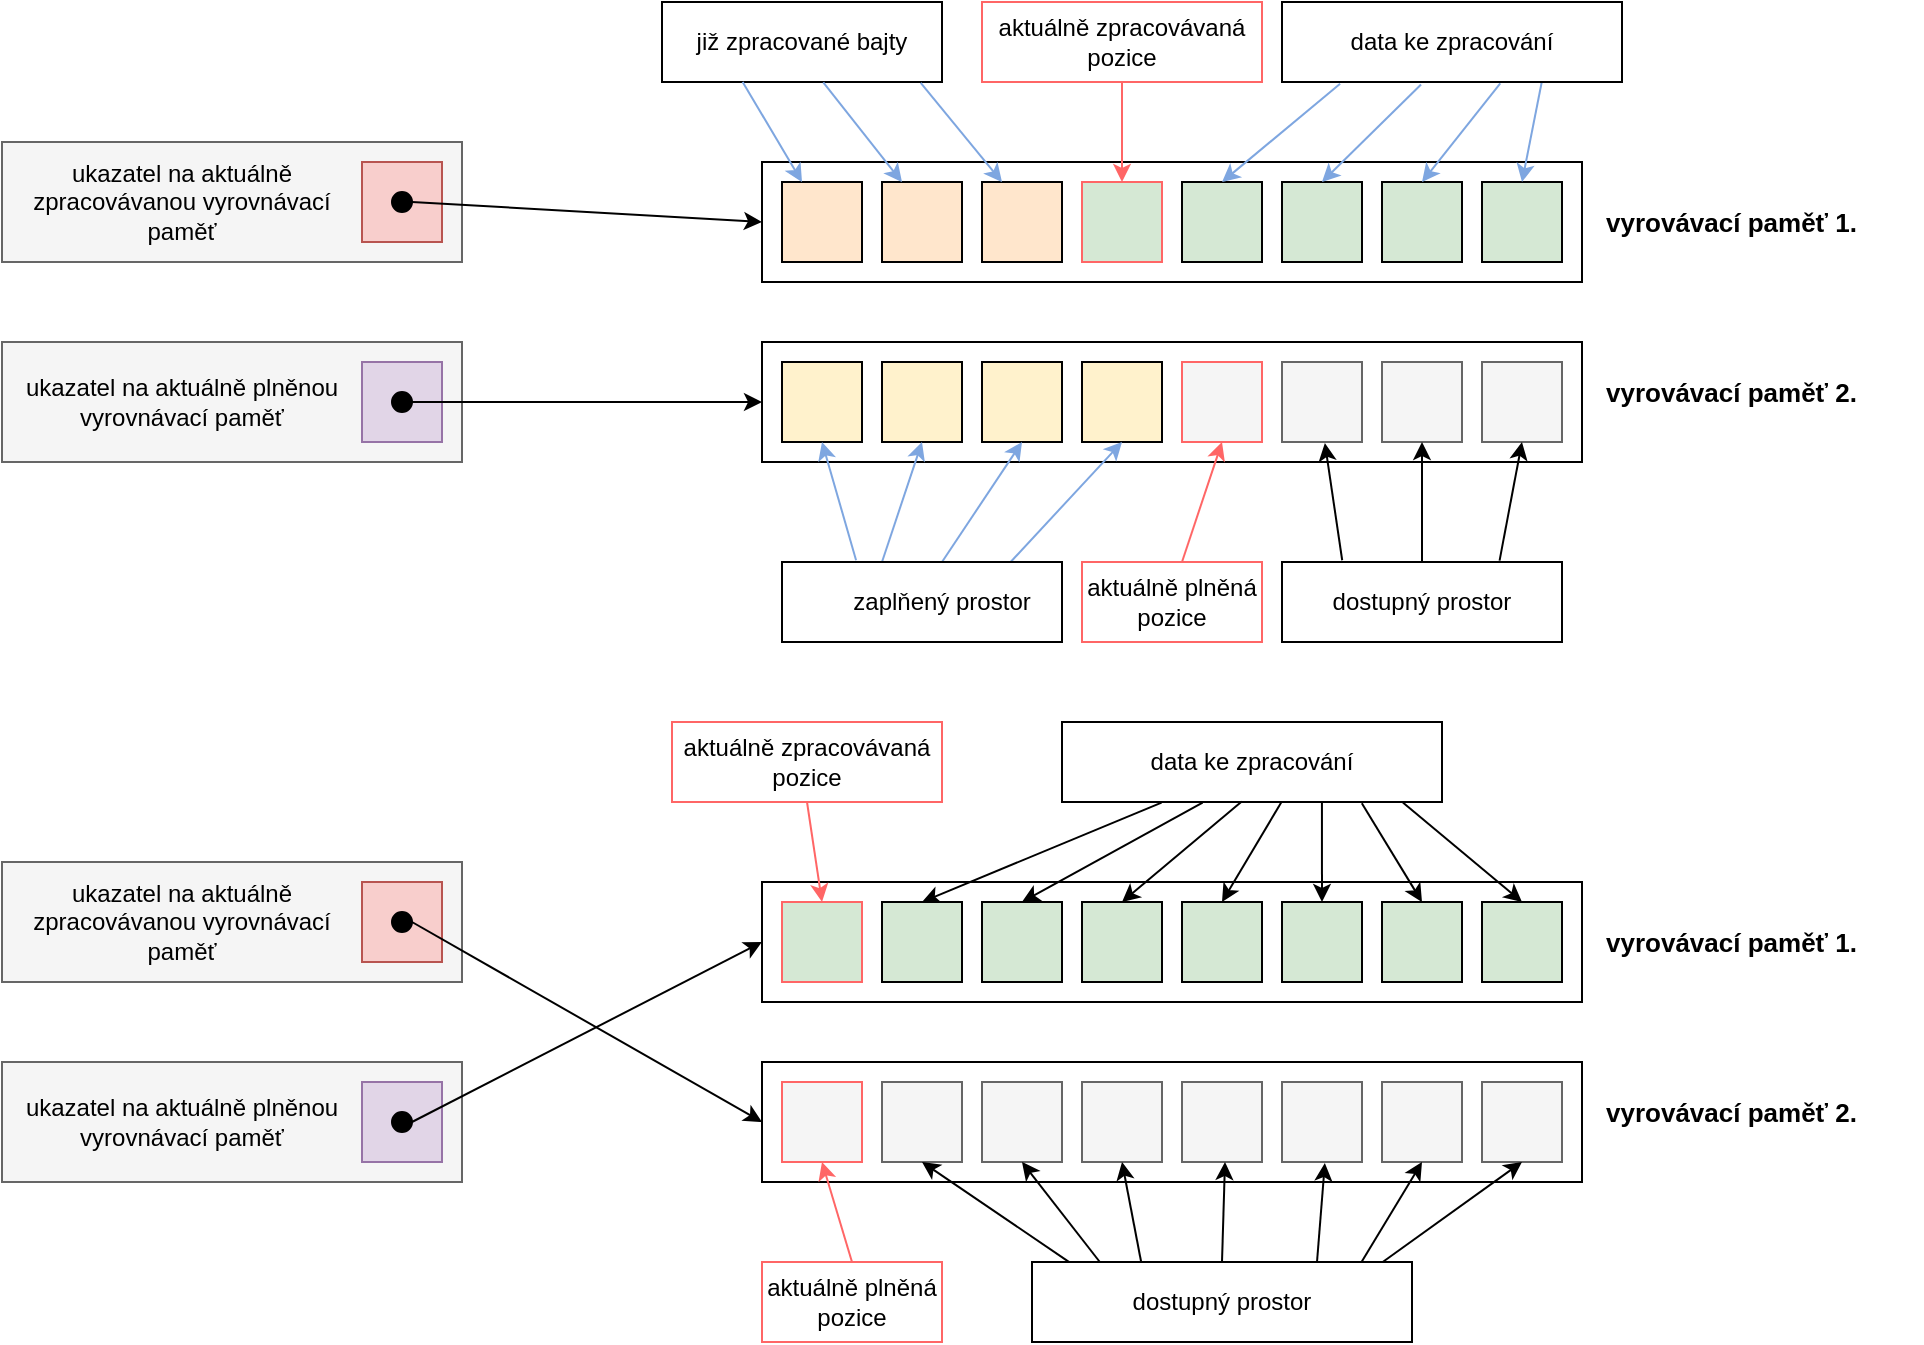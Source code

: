<mxfile version="26.0.9">
  <diagram name="Page-1" id="GUuWuFQuGnMehdOBSOGq">
    <mxGraphModel dx="1526" dy="1011" grid="1" gridSize="10" guides="1" tooltips="1" connect="1" arrows="1" fold="1" page="1" pageScale="1" pageWidth="1169" pageHeight="827" math="0" shadow="0">
      <root>
        <mxCell id="0" />
        <mxCell id="1" parent="0" />
        <mxCell id="bvdnGXiHSrHb0jFeeu1T-123" value="" style="rounded=0;whiteSpace=wrap;html=1;" vertex="1" parent="1">
          <mxGeometry x="370" y="160" width="140" height="40" as="geometry" />
        </mxCell>
        <mxCell id="bvdnGXiHSrHb0jFeeu1T-1" value="" style="rounded=0;whiteSpace=wrap;html=1;" vertex="1" parent="1">
          <mxGeometry x="420" y="330" width="410" height="60" as="geometry" />
        </mxCell>
        <mxCell id="bvdnGXiHSrHb0jFeeu1T-2" value="" style="rounded=0;whiteSpace=wrap;html=1;fillColor=#fff2cc;strokeColor=#000000;" vertex="1" parent="1">
          <mxGeometry x="430" y="340" width="40" height="40" as="geometry" />
        </mxCell>
        <mxCell id="bvdnGXiHSrHb0jFeeu1T-3" value="" style="rounded=0;whiteSpace=wrap;html=1;fillColor=#fff2cc;strokeColor=#000000;" vertex="1" parent="1">
          <mxGeometry x="480" y="340" width="40" height="40" as="geometry" />
        </mxCell>
        <mxCell id="bvdnGXiHSrHb0jFeeu1T-4" value="" style="rounded=0;whiteSpace=wrap;html=1;fillColor=#fff2cc;strokeColor=#000000;" vertex="1" parent="1">
          <mxGeometry x="530" y="340" width="40" height="40" as="geometry" />
        </mxCell>
        <mxCell id="bvdnGXiHSrHb0jFeeu1T-5" value="" style="rounded=0;whiteSpace=wrap;html=1;fillColor=#fff2cc;strokeColor=#000000;" vertex="1" parent="1">
          <mxGeometry x="580" y="340" width="40" height="40" as="geometry" />
        </mxCell>
        <mxCell id="bvdnGXiHSrHb0jFeeu1T-6" value="" style="rounded=0;whiteSpace=wrap;html=1;fillColor=#f5f5f5;strokeColor=#FF6666;fontColor=#333333;" vertex="1" parent="1">
          <mxGeometry x="630" y="340" width="40" height="40" as="geometry" />
        </mxCell>
        <mxCell id="bvdnGXiHSrHb0jFeeu1T-7" value="" style="rounded=0;whiteSpace=wrap;html=1;" vertex="1" parent="1">
          <mxGeometry x="420" y="240" width="410" height="60" as="geometry" />
        </mxCell>
        <mxCell id="bvdnGXiHSrHb0jFeeu1T-8" value="" style="rounded=0;whiteSpace=wrap;html=1;fillColor=#d5e8d4;strokeColor=#000000;" vertex="1" parent="1">
          <mxGeometry x="780" y="250" width="40" height="40" as="geometry" />
        </mxCell>
        <mxCell id="bvdnGXiHSrHb0jFeeu1T-13" value="" style="rounded=0;whiteSpace=wrap;html=1;fillColor=#d5e8d4;strokeColor=#000000;" vertex="1" parent="1">
          <mxGeometry x="680" y="250" width="40" height="40" as="geometry" />
        </mxCell>
        <mxCell id="bvdnGXiHSrHb0jFeeu1T-14" value="" style="rounded=0;whiteSpace=wrap;html=1;fillColor=#d5e8d4;strokeColor=#000000;" vertex="1" parent="1">
          <mxGeometry x="730" y="250" width="40" height="40" as="geometry" />
        </mxCell>
        <mxCell id="bvdnGXiHSrHb0jFeeu1T-15" value="" style="rounded=0;whiteSpace=wrap;html=1;fillColor=#d5e8d4;strokeColor=#FF6666;" vertex="1" parent="1">
          <mxGeometry x="580" y="250" width="40" height="40" as="geometry" />
        </mxCell>
        <mxCell id="bvdnGXiHSrHb0jFeeu1T-16" value="" style="rounded=0;whiteSpace=wrap;html=1;fillColor=#d5e8d4;strokeColor=#000000;" vertex="1" parent="1">
          <mxGeometry x="630" y="250" width="40" height="40" as="geometry" />
        </mxCell>
        <mxCell id="bvdnGXiHSrHb0jFeeu1T-17" value="" style="rounded=0;whiteSpace=wrap;html=1;fillColor=#ffe6cc;strokeColor=#000000;" vertex="1" parent="1">
          <mxGeometry x="480" y="250" width="40" height="40" as="geometry" />
        </mxCell>
        <mxCell id="bvdnGXiHSrHb0jFeeu1T-18" value="" style="rounded=0;whiteSpace=wrap;html=1;fillColor=#ffe6cc;strokeColor=#000000;" vertex="1" parent="1">
          <mxGeometry x="530" y="250" width="40" height="40" as="geometry" />
        </mxCell>
        <mxCell id="bvdnGXiHSrHb0jFeeu1T-19" value="" style="rounded=0;whiteSpace=wrap;html=1;fillColor=#ffe6cc;strokeColor=#000000;" vertex="1" parent="1">
          <mxGeometry x="430" y="250" width="40" height="40" as="geometry" />
        </mxCell>
        <mxCell id="bvdnGXiHSrHb0jFeeu1T-22" value="" style="endArrow=classic;html=1;rounded=0;entryX=0.25;entryY=0;entryDx=0;entryDy=0;fillColor=#f8cecc;strokeColor=#7EA6E0;exitX=0.288;exitY=0.999;exitDx=0;exitDy=0;exitPerimeter=0;" edge="1" parent="1" source="bvdnGXiHSrHb0jFeeu1T-26" target="bvdnGXiHSrHb0jFeeu1T-19">
          <mxGeometry width="50" height="50" relative="1" as="geometry">
            <mxPoint x="390" y="190" as="sourcePoint" />
            <mxPoint x="400" y="150" as="targetPoint" />
          </mxGeometry>
        </mxCell>
        <mxCell id="bvdnGXiHSrHb0jFeeu1T-23" value="" style="endArrow=classic;html=1;rounded=0;entryX=0.25;entryY=0;entryDx=0;entryDy=0;fillColor=#f8cecc;strokeColor=#7EA6E0;exitX=0.576;exitY=1.005;exitDx=0;exitDy=0;exitPerimeter=0;" edge="1" parent="1" source="bvdnGXiHSrHb0jFeeu1T-26" target="bvdnGXiHSrHb0jFeeu1T-17">
          <mxGeometry width="50" height="50" relative="1" as="geometry">
            <mxPoint x="410" y="190" as="sourcePoint" />
            <mxPoint x="450" y="250" as="targetPoint" />
          </mxGeometry>
        </mxCell>
        <mxCell id="bvdnGXiHSrHb0jFeeu1T-24" value="" style="endArrow=classic;html=1;rounded=0;entryX=0.25;entryY=0;entryDx=0;entryDy=0;fillColor=#f8cecc;strokeColor=#7EA6E0;exitX=0.924;exitY=1.012;exitDx=0;exitDy=0;exitPerimeter=0;" edge="1" parent="1" source="bvdnGXiHSrHb0jFeeu1T-26">
          <mxGeometry width="50" height="50" relative="1" as="geometry">
            <mxPoint x="460" y="190" as="sourcePoint" />
            <mxPoint x="540" y="250" as="targetPoint" />
          </mxGeometry>
        </mxCell>
        <mxCell id="bvdnGXiHSrHb0jFeeu1T-26" value="již zpracované bajty" style="text;html=1;align=center;verticalAlign=middle;whiteSpace=wrap;rounded=0;" vertex="1" parent="1">
          <mxGeometry x="370" y="160" width="140" height="40" as="geometry" />
        </mxCell>
        <mxCell id="bvdnGXiHSrHb0jFeeu1T-27" value="" style="endArrow=classic;html=1;rounded=0;entryX=0.5;entryY=0;entryDx=0;entryDy=0;fillColor=#dae8fc;strokeColor=#FF6666;exitX=0.5;exitY=1;exitDx=0;exitDy=0;" edge="1" parent="1" source="bvdnGXiHSrHb0jFeeu1T-121" target="bvdnGXiHSrHb0jFeeu1T-15">
          <mxGeometry width="50" height="50" relative="1" as="geometry">
            <mxPoint x="600" y="210" as="sourcePoint" />
            <mxPoint x="590" y="300" as="targetPoint" />
          </mxGeometry>
        </mxCell>
        <mxCell id="bvdnGXiHSrHb0jFeeu1T-30" value="" style="endArrow=classic;html=1;rounded=0;exitX=0.171;exitY=1.022;exitDx=0;exitDy=0;entryX=0.5;entryY=0;entryDx=0;entryDy=0;fillColor=#fff2cc;strokeColor=#7EA6E0;exitPerimeter=0;" edge="1" parent="1" source="bvdnGXiHSrHb0jFeeu1T-34" target="bvdnGXiHSrHb0jFeeu1T-16">
          <mxGeometry width="50" height="50" relative="1" as="geometry">
            <mxPoint x="680.0" y="190" as="sourcePoint" />
            <mxPoint x="720" y="300" as="targetPoint" />
          </mxGeometry>
        </mxCell>
        <mxCell id="bvdnGXiHSrHb0jFeeu1T-31" value="" style="endArrow=classic;html=1;rounded=0;exitX=0.409;exitY=1.031;exitDx=0;exitDy=0;entryX=0.5;entryY=0;entryDx=0;entryDy=0;fillColor=#fff2cc;strokeColor=#7EA6E0;exitPerimeter=0;" edge="1" parent="1" source="bvdnGXiHSrHb0jFeeu1T-34" target="bvdnGXiHSrHb0jFeeu1T-13">
          <mxGeometry width="50" height="50" relative="1" as="geometry">
            <mxPoint x="701.42" y="191.38" as="sourcePoint" />
            <mxPoint x="720" y="300" as="targetPoint" />
          </mxGeometry>
        </mxCell>
        <mxCell id="bvdnGXiHSrHb0jFeeu1T-32" value="" style="endArrow=classic;html=1;rounded=0;exitX=0.642;exitY=1.016;exitDx=0;exitDy=0;entryX=0.5;entryY=0;entryDx=0;entryDy=0;fillColor=#fff2cc;strokeColor=#7EA6E0;exitPerimeter=0;" edge="1" parent="1" source="bvdnGXiHSrHb0jFeeu1T-34" target="bvdnGXiHSrHb0jFeeu1T-14">
          <mxGeometry width="50" height="50" relative="1" as="geometry">
            <mxPoint x="725" y="190" as="sourcePoint" />
            <mxPoint x="710" y="260" as="targetPoint" />
          </mxGeometry>
        </mxCell>
        <mxCell id="bvdnGXiHSrHb0jFeeu1T-33" value="" style="endArrow=classic;html=1;rounded=0;exitX=0.764;exitY=1;exitDx=0;exitDy=0;entryX=0.5;entryY=0;entryDx=0;entryDy=0;fillColor=#fff2cc;strokeColor=#7EA6E0;exitPerimeter=0;" edge="1" parent="1" source="bvdnGXiHSrHb0jFeeu1T-34" target="bvdnGXiHSrHb0jFeeu1T-8">
          <mxGeometry width="50" height="50" relative="1" as="geometry">
            <mxPoint x="770" y="190" as="sourcePoint" />
            <mxPoint x="760" y="260" as="targetPoint" />
          </mxGeometry>
        </mxCell>
        <mxCell id="bvdnGXiHSrHb0jFeeu1T-34" value="data ke zpracování" style="rounded=0;whiteSpace=wrap;html=1;strokeColor=#000000;" vertex="1" parent="1">
          <mxGeometry x="680" y="160" width="170" height="40" as="geometry" />
        </mxCell>
        <mxCell id="bvdnGXiHSrHb0jFeeu1T-35" value="&lt;font style=&quot;font-size: 13px;&quot;&gt;&lt;b&gt;vyrovávací paměť 1.&lt;/b&gt;&lt;/font&gt;" style="text;html=1;align=left;verticalAlign=middle;whiteSpace=wrap;rounded=0;" vertex="1" parent="1">
          <mxGeometry x="840" y="255" width="160" height="30" as="geometry" />
        </mxCell>
        <mxCell id="bvdnGXiHSrHb0jFeeu1T-36" value="&lt;font style=&quot;font-size: 13px;&quot;&gt;&lt;b&gt;vyrovávací paměť 2.&lt;/b&gt;&lt;/font&gt;" style="text;html=1;align=left;verticalAlign=middle;whiteSpace=wrap;rounded=0;" vertex="1" parent="1">
          <mxGeometry x="840" y="340" width="160" height="30" as="geometry" />
        </mxCell>
        <mxCell id="bvdnGXiHSrHb0jFeeu1T-38" value="" style="rounded=0;whiteSpace=wrap;html=1;fillColor=#f5f5f5;fontColor=#333333;strokeColor=#666666;" vertex="1" parent="1">
          <mxGeometry x="40" y="330" width="230" height="60" as="geometry" />
        </mxCell>
        <mxCell id="bvdnGXiHSrHb0jFeeu1T-39" value="ukazatel na aktuálně plněnou vyrovnávací paměť" style="text;html=1;align=center;verticalAlign=middle;whiteSpace=wrap;rounded=0;" vertex="1" parent="1">
          <mxGeometry x="50" y="330" width="160" height="60" as="geometry" />
        </mxCell>
        <mxCell id="bvdnGXiHSrHb0jFeeu1T-40" value="" style="rounded=0;whiteSpace=wrap;html=1;fillColor=#e1d5e7;strokeColor=#9673a6;" vertex="1" parent="1">
          <mxGeometry x="220" y="340" width="40" height="40" as="geometry" />
        </mxCell>
        <mxCell id="bvdnGXiHSrHb0jFeeu1T-42" value="" style="endArrow=classic;html=1;rounded=0;exitX=1;exitY=0.5;exitDx=0;exitDy=0;entryX=0;entryY=0.5;entryDx=0;entryDy=0;" edge="1" parent="1" source="bvdnGXiHSrHb0jFeeu1T-46" target="bvdnGXiHSrHb0jFeeu1T-1">
          <mxGeometry width="50" height="50" relative="1" as="geometry">
            <mxPoint x="290" y="380" as="sourcePoint" />
            <mxPoint x="300" y="342" as="targetPoint" />
          </mxGeometry>
        </mxCell>
        <mxCell id="bvdnGXiHSrHb0jFeeu1T-46" value="" style="ellipse;whiteSpace=wrap;html=1;aspect=fixed;fillColor=#000000;" vertex="1" parent="1">
          <mxGeometry x="235" y="355" width="10" height="10" as="geometry" />
        </mxCell>
        <mxCell id="bvdnGXiHSrHb0jFeeu1T-47" value="" style="rounded=0;whiteSpace=wrap;html=1;fillColor=#f5f5f5;fontColor=#333333;strokeColor=#666666;" vertex="1" parent="1">
          <mxGeometry x="40" y="230" width="230" height="60" as="geometry" />
        </mxCell>
        <mxCell id="bvdnGXiHSrHb0jFeeu1T-48" value="ukazatel na aktuálně zpracovávanou vyrovnávací paměť" style="text;html=1;align=center;verticalAlign=middle;whiteSpace=wrap;rounded=0;" vertex="1" parent="1">
          <mxGeometry x="50" y="230" width="160" height="60" as="geometry" />
        </mxCell>
        <mxCell id="bvdnGXiHSrHb0jFeeu1T-49" value="" style="rounded=0;whiteSpace=wrap;html=1;fillColor=#f8cecc;strokeColor=#b85450;" vertex="1" parent="1">
          <mxGeometry x="220" y="240" width="40" height="40" as="geometry" />
        </mxCell>
        <mxCell id="bvdnGXiHSrHb0jFeeu1T-50" value="" style="ellipse;whiteSpace=wrap;html=1;aspect=fixed;fillColor=#000000;" vertex="1" parent="1">
          <mxGeometry x="235" y="255" width="10" height="10" as="geometry" />
        </mxCell>
        <mxCell id="bvdnGXiHSrHb0jFeeu1T-51" value="" style="endArrow=classic;html=1;rounded=0;exitX=1;exitY=0.5;exitDx=0;exitDy=0;entryX=0;entryY=0.5;entryDx=0;entryDy=0;" edge="1" parent="1" source="bvdnGXiHSrHb0jFeeu1T-50" target="bvdnGXiHSrHb0jFeeu1T-7">
          <mxGeometry width="50" height="50" relative="1" as="geometry">
            <mxPoint x="190" y="290" as="sourcePoint" />
            <mxPoint x="380" y="250" as="targetPoint" />
          </mxGeometry>
        </mxCell>
        <mxCell id="bvdnGXiHSrHb0jFeeu1T-52" value="" style="rounded=0;whiteSpace=wrap;html=1;fillColor=#f5f5f5;strokeColor=#666666;fontColor=#333333;" vertex="1" parent="1">
          <mxGeometry x="680" y="340" width="40" height="40" as="geometry" />
        </mxCell>
        <mxCell id="bvdnGXiHSrHb0jFeeu1T-53" value="" style="rounded=0;whiteSpace=wrap;html=1;fillColor=#f5f5f5;strokeColor=#666666;fontColor=#333333;" vertex="1" parent="1">
          <mxGeometry x="730" y="340" width="40" height="40" as="geometry" />
        </mxCell>
        <mxCell id="bvdnGXiHSrHb0jFeeu1T-54" value="" style="rounded=0;whiteSpace=wrap;html=1;fillColor=#f5f5f5;strokeColor=#666666;fontColor=#333333;" vertex="1" parent="1">
          <mxGeometry x="780" y="340" width="40" height="40" as="geometry" />
        </mxCell>
        <mxCell id="bvdnGXiHSrHb0jFeeu1T-55" value="" style="endArrow=classic;html=1;rounded=0;entryX=0.5;entryY=1;entryDx=0;entryDy=0;fillColor=#f8cecc;strokeColor=#7EA6E0;exitX=0.142;exitY=-0.023;exitDx=0;exitDy=0;exitPerimeter=0;" edge="1" parent="1" source="bvdnGXiHSrHb0jFeeu1T-60" target="bvdnGXiHSrHb0jFeeu1T-2">
          <mxGeometry width="50" height="50" relative="1" as="geometry">
            <mxPoint x="470" y="440" as="sourcePoint" />
            <mxPoint x="455" y="460" as="targetPoint" />
          </mxGeometry>
        </mxCell>
        <mxCell id="bvdnGXiHSrHb0jFeeu1T-56" value="" style="endArrow=classic;html=1;rounded=0;entryX=0.5;entryY=1;entryDx=0;entryDy=0;fillColor=#f8cecc;strokeColor=#7EA6E0;exitX=0.25;exitY=0;exitDx=0;exitDy=0;" edge="1" parent="1" source="bvdnGXiHSrHb0jFeeu1T-60">
          <mxGeometry width="50" height="50" relative="1" as="geometry">
            <mxPoint x="510" y="440" as="sourcePoint" />
            <mxPoint x="500" y="380" as="targetPoint" />
          </mxGeometry>
        </mxCell>
        <mxCell id="bvdnGXiHSrHb0jFeeu1T-57" value="" style="endArrow=classic;html=1;rounded=0;entryX=0.5;entryY=1;entryDx=0;entryDy=0;fillColor=#f8cecc;strokeColor=#7EA6E0;exitX=0.5;exitY=0;exitDx=0;exitDy=0;" edge="1" parent="1" source="bvdnGXiHSrHb0jFeeu1T-60">
          <mxGeometry width="50" height="50" relative="1" as="geometry">
            <mxPoint x="530" y="440" as="sourcePoint" />
            <mxPoint x="550" y="380" as="targetPoint" />
          </mxGeometry>
        </mxCell>
        <mxCell id="bvdnGXiHSrHb0jFeeu1T-58" value="" style="endArrow=classic;html=1;rounded=0;entryX=0.5;entryY=1;entryDx=0;entryDy=0;fillColor=#f8cecc;strokeColor=#7EA6E0;exitX=0.786;exitY=0;exitDx=0;exitDy=0;exitPerimeter=0;" edge="1" parent="1" source="bvdnGXiHSrHb0jFeeu1T-60" target="bvdnGXiHSrHb0jFeeu1T-5">
          <mxGeometry width="50" height="50" relative="1" as="geometry">
            <mxPoint x="570" y="440" as="sourcePoint" />
            <mxPoint x="605" y="380" as="targetPoint" />
          </mxGeometry>
        </mxCell>
        <mxCell id="bvdnGXiHSrHb0jFeeu1T-59" value="" style="rounded=0;whiteSpace=wrap;html=1;" vertex="1" parent="1">
          <mxGeometry x="430" y="440" width="140" height="40" as="geometry" />
        </mxCell>
        <mxCell id="bvdnGXiHSrHb0jFeeu1T-60" value="zaplňený prostor" style="text;html=1;align=center;verticalAlign=middle;whiteSpace=wrap;rounded=0;" vertex="1" parent="1">
          <mxGeometry x="450" y="440" width="120" height="40" as="geometry" />
        </mxCell>
        <mxCell id="bvdnGXiHSrHb0jFeeu1T-61" value="" style="rounded=0;whiteSpace=wrap;html=1;" vertex="1" parent="1">
          <mxGeometry x="680" y="440" width="140" height="40" as="geometry" />
        </mxCell>
        <mxCell id="bvdnGXiHSrHb0jFeeu1T-62" value="dostupný prostor" style="text;html=1;align=center;verticalAlign=middle;whiteSpace=wrap;rounded=0;" vertex="1" parent="1">
          <mxGeometry x="680" y="440" width="140" height="40" as="geometry" />
        </mxCell>
        <mxCell id="bvdnGXiHSrHb0jFeeu1T-63" value="" style="endArrow=classic;html=1;rounded=0;entryX=0.5;entryY=1;entryDx=0;entryDy=0;strokeColor=#FF6666;" edge="1" parent="1" target="bvdnGXiHSrHb0jFeeu1T-6">
          <mxGeometry width="50" height="50" relative="1" as="geometry">
            <mxPoint x="630" y="440" as="sourcePoint" />
            <mxPoint x="700" y="440" as="targetPoint" />
          </mxGeometry>
        </mxCell>
        <mxCell id="bvdnGXiHSrHb0jFeeu1T-64" value="" style="endArrow=classic;html=1;rounded=0;entryX=0.536;entryY=1.013;entryDx=0;entryDy=0;entryPerimeter=0;exitX=0.215;exitY=-0.022;exitDx=0;exitDy=0;exitPerimeter=0;" edge="1" parent="1" source="bvdnGXiHSrHb0jFeeu1T-62" target="bvdnGXiHSrHb0jFeeu1T-52">
          <mxGeometry width="50" height="50" relative="1" as="geometry">
            <mxPoint x="660" y="470" as="sourcePoint" />
            <mxPoint x="710" y="420" as="targetPoint" />
          </mxGeometry>
        </mxCell>
        <mxCell id="bvdnGXiHSrHb0jFeeu1T-65" value="" style="endArrow=classic;html=1;rounded=0;entryX=0.5;entryY=1;entryDx=0;entryDy=0;exitX=0.5;exitY=0;exitDx=0;exitDy=0;" edge="1" parent="1" source="bvdnGXiHSrHb0jFeeu1T-62" target="bvdnGXiHSrHb0jFeeu1T-53">
          <mxGeometry width="50" height="50" relative="1" as="geometry">
            <mxPoint x="699" y="450" as="sourcePoint" />
            <mxPoint x="711" y="391" as="targetPoint" />
          </mxGeometry>
        </mxCell>
        <mxCell id="bvdnGXiHSrHb0jFeeu1T-66" value="" style="endArrow=classic;html=1;rounded=0;exitX=0.777;exitY=-0.017;exitDx=0;exitDy=0;exitPerimeter=0;entryX=0.5;entryY=1;entryDx=0;entryDy=0;" edge="1" parent="1" source="bvdnGXiHSrHb0jFeeu1T-62" target="bvdnGXiHSrHb0jFeeu1T-54">
          <mxGeometry width="50" height="50" relative="1" as="geometry">
            <mxPoint x="760" y="450" as="sourcePoint" />
            <mxPoint x="810" y="400" as="targetPoint" />
          </mxGeometry>
        </mxCell>
        <mxCell id="bvdnGXiHSrHb0jFeeu1T-67" value="" style="rounded=0;whiteSpace=wrap;html=1;" vertex="1" parent="1">
          <mxGeometry x="420" y="690" width="410" height="60" as="geometry" />
        </mxCell>
        <mxCell id="bvdnGXiHSrHb0jFeeu1T-72" value="" style="rounded=0;whiteSpace=wrap;html=1;fillColor=#f5f5f5;strokeColor=#666666;fontColor=#333333;" vertex="1" parent="1">
          <mxGeometry x="630" y="700" width="40" height="40" as="geometry" />
        </mxCell>
        <mxCell id="bvdnGXiHSrHb0jFeeu1T-73" value="" style="rounded=0;whiteSpace=wrap;html=1;" vertex="1" parent="1">
          <mxGeometry x="420" y="600" width="410" height="60" as="geometry" />
        </mxCell>
        <mxCell id="bvdnGXiHSrHb0jFeeu1T-74" value="" style="rounded=0;whiteSpace=wrap;html=1;fillColor=#d5e8d4;strokeColor=#000000;" vertex="1" parent="1">
          <mxGeometry x="780" y="610" width="40" height="40" as="geometry" />
        </mxCell>
        <mxCell id="bvdnGXiHSrHb0jFeeu1T-75" value="" style="rounded=0;whiteSpace=wrap;html=1;fillColor=#d5e8d4;strokeColor=#000000;" vertex="1" parent="1">
          <mxGeometry x="680" y="610" width="40" height="40" as="geometry" />
        </mxCell>
        <mxCell id="bvdnGXiHSrHb0jFeeu1T-76" value="" style="rounded=0;whiteSpace=wrap;html=1;fillColor=#d5e8d4;strokeColor=#000000;" vertex="1" parent="1">
          <mxGeometry x="730" y="610" width="40" height="40" as="geometry" />
        </mxCell>
        <mxCell id="bvdnGXiHSrHb0jFeeu1T-77" value="" style="rounded=0;whiteSpace=wrap;html=1;fillColor=#d5e8d4;strokeColor=#000000;" vertex="1" parent="1">
          <mxGeometry x="580" y="610" width="40" height="40" as="geometry" />
        </mxCell>
        <mxCell id="bvdnGXiHSrHb0jFeeu1T-78" value="" style="rounded=0;whiteSpace=wrap;html=1;fillColor=#d5e8d4;strokeColor=#000000;" vertex="1" parent="1">
          <mxGeometry x="630" y="610" width="40" height="40" as="geometry" />
        </mxCell>
        <mxCell id="bvdnGXiHSrHb0jFeeu1T-84" value="" style="endArrow=classic;html=1;rounded=0;entryX=0.5;entryY=0;entryDx=0;entryDy=0;fillColor=#f8cecc;strokeColor=#FF6666;exitX=0.5;exitY=1;exitDx=0;exitDy=0;" edge="1" parent="1" source="bvdnGXiHSrHb0jFeeu1T-135" target="bvdnGXiHSrHb0jFeeu1T-137">
          <mxGeometry width="50" height="50" relative="1" as="geometry">
            <mxPoint x="250" y="490" as="sourcePoint" />
            <mxPoint x="330" y="550" as="targetPoint" />
          </mxGeometry>
        </mxCell>
        <mxCell id="bvdnGXiHSrHb0jFeeu1T-86" value="" style="endArrow=classic;html=1;rounded=0;entryX=0.5;entryY=0;entryDx=0;entryDy=0;fillColor=#dae8fc;strokeColor=#000000;exitX=0.262;exitY=1.007;exitDx=0;exitDy=0;exitPerimeter=0;" edge="1" parent="1" target="bvdnGXiHSrHb0jFeeu1T-139" source="bvdnGXiHSrHb0jFeeu1T-92">
          <mxGeometry width="50" height="50" relative="1" as="geometry">
            <mxPoint x="560" y="550" as="sourcePoint" />
            <mxPoint x="590" y="660" as="targetPoint" />
          </mxGeometry>
        </mxCell>
        <mxCell id="bvdnGXiHSrHb0jFeeu1T-88" value="" style="endArrow=classic;html=1;rounded=0;exitX=0.578;exitY=0.997;exitDx=0;exitDy=0;entryX=0.5;entryY=0;entryDx=0;entryDy=0;fillColor=#fff2cc;strokeColor=#000000;exitPerimeter=0;" edge="1" parent="1" source="bvdnGXiHSrHb0jFeeu1T-92" target="bvdnGXiHSrHb0jFeeu1T-78">
          <mxGeometry width="50" height="50" relative="1" as="geometry">
            <mxPoint x="680.0" y="550" as="sourcePoint" />
            <mxPoint x="720" y="660" as="targetPoint" />
          </mxGeometry>
        </mxCell>
        <mxCell id="bvdnGXiHSrHb0jFeeu1T-89" value="" style="endArrow=classic;html=1;rounded=0;exitX=0.684;exitY=1;exitDx=0;exitDy=0;entryX=0.5;entryY=0;entryDx=0;entryDy=0;fillColor=#fff2cc;strokeColor=#000000;exitPerimeter=0;" edge="1" parent="1" source="bvdnGXiHSrHb0jFeeu1T-92" target="bvdnGXiHSrHb0jFeeu1T-75">
          <mxGeometry width="50" height="50" relative="1" as="geometry">
            <mxPoint x="701.42" y="551.38" as="sourcePoint" />
            <mxPoint x="720" y="660" as="targetPoint" />
          </mxGeometry>
        </mxCell>
        <mxCell id="bvdnGXiHSrHb0jFeeu1T-90" value="" style="endArrow=classic;html=1;rounded=0;exitX=0.789;exitY=1.016;exitDx=0;exitDy=0;entryX=0.5;entryY=0;entryDx=0;entryDy=0;fillColor=#fff2cc;strokeColor=#000000;exitPerimeter=0;" edge="1" parent="1" source="bvdnGXiHSrHb0jFeeu1T-92" target="bvdnGXiHSrHb0jFeeu1T-76">
          <mxGeometry width="50" height="50" relative="1" as="geometry">
            <mxPoint x="725" y="550" as="sourcePoint" />
            <mxPoint x="710" y="620" as="targetPoint" />
          </mxGeometry>
        </mxCell>
        <mxCell id="bvdnGXiHSrHb0jFeeu1T-91" value="" style="endArrow=classic;html=1;rounded=0;exitX=0.897;exitY=1.007;exitDx=0;exitDy=0;entryX=0.5;entryY=0;entryDx=0;entryDy=0;fillColor=#fff2cc;strokeColor=#000000;exitPerimeter=0;" edge="1" parent="1" source="bvdnGXiHSrHb0jFeeu1T-92" target="bvdnGXiHSrHb0jFeeu1T-74">
          <mxGeometry width="50" height="50" relative="1" as="geometry">
            <mxPoint x="770" y="550" as="sourcePoint" />
            <mxPoint x="760" y="620" as="targetPoint" />
          </mxGeometry>
        </mxCell>
        <mxCell id="bvdnGXiHSrHb0jFeeu1T-92" value="data ke zpracování" style="rounded=0;whiteSpace=wrap;html=1;strokeColor=#000000;" vertex="1" parent="1">
          <mxGeometry x="570" y="520" width="190" height="40" as="geometry" />
        </mxCell>
        <mxCell id="bvdnGXiHSrHb0jFeeu1T-93" value="" style="rounded=0;whiteSpace=wrap;html=1;fillColor=#f5f5f5;fontColor=#333333;strokeColor=#666666;" vertex="1" parent="1">
          <mxGeometry x="40" y="690" width="230" height="60" as="geometry" />
        </mxCell>
        <mxCell id="bvdnGXiHSrHb0jFeeu1T-94" value="ukazatel na aktuálně plněnou vyrovnávací paměť" style="text;html=1;align=center;verticalAlign=middle;whiteSpace=wrap;rounded=0;" vertex="1" parent="1">
          <mxGeometry x="50" y="690" width="160" height="60" as="geometry" />
        </mxCell>
        <mxCell id="bvdnGXiHSrHb0jFeeu1T-95" value="" style="rounded=0;whiteSpace=wrap;html=1;fillColor=#e1d5e7;strokeColor=#9673a6;" vertex="1" parent="1">
          <mxGeometry x="220" y="700" width="40" height="40" as="geometry" />
        </mxCell>
        <mxCell id="bvdnGXiHSrHb0jFeeu1T-96" value="" style="endArrow=classic;html=1;rounded=0;exitX=1;exitY=0.5;exitDx=0;exitDy=0;entryX=0;entryY=0.5;entryDx=0;entryDy=0;" edge="1" parent="1" source="bvdnGXiHSrHb0jFeeu1T-97" target="bvdnGXiHSrHb0jFeeu1T-73">
          <mxGeometry width="50" height="50" relative="1" as="geometry">
            <mxPoint x="290" y="740" as="sourcePoint" />
            <mxPoint x="410" y="640" as="targetPoint" />
          </mxGeometry>
        </mxCell>
        <mxCell id="bvdnGXiHSrHb0jFeeu1T-97" value="" style="ellipse;whiteSpace=wrap;html=1;aspect=fixed;fillColor=#000000;" vertex="1" parent="1">
          <mxGeometry x="235" y="715" width="10" height="10" as="geometry" />
        </mxCell>
        <mxCell id="bvdnGXiHSrHb0jFeeu1T-98" value="" style="rounded=0;whiteSpace=wrap;html=1;fillColor=#f5f5f5;fontColor=#333333;strokeColor=#666666;" vertex="1" parent="1">
          <mxGeometry x="40" y="590" width="230" height="60" as="geometry" />
        </mxCell>
        <mxCell id="bvdnGXiHSrHb0jFeeu1T-99" value="ukazatel na aktuálně zpracovávanou vyrovnávací paměť" style="text;html=1;align=center;verticalAlign=middle;whiteSpace=wrap;rounded=0;" vertex="1" parent="1">
          <mxGeometry x="50" y="590" width="160" height="60" as="geometry" />
        </mxCell>
        <mxCell id="bvdnGXiHSrHb0jFeeu1T-100" value="" style="rounded=0;whiteSpace=wrap;html=1;fillColor=#f8cecc;strokeColor=#b85450;" vertex="1" parent="1">
          <mxGeometry x="220" y="600" width="40" height="40" as="geometry" />
        </mxCell>
        <mxCell id="bvdnGXiHSrHb0jFeeu1T-101" value="" style="ellipse;whiteSpace=wrap;html=1;aspect=fixed;fillColor=#000000;" vertex="1" parent="1">
          <mxGeometry x="235" y="615" width="10" height="10" as="geometry" />
        </mxCell>
        <mxCell id="bvdnGXiHSrHb0jFeeu1T-102" value="" style="endArrow=classic;html=1;rounded=0;exitX=1;exitY=0.5;exitDx=0;exitDy=0;entryX=0;entryY=0.5;entryDx=0;entryDy=0;" edge="1" parent="1" source="bvdnGXiHSrHb0jFeeu1T-101" target="bvdnGXiHSrHb0jFeeu1T-67">
          <mxGeometry width="50" height="50" relative="1" as="geometry">
            <mxPoint x="190" y="650" as="sourcePoint" />
            <mxPoint x="380" y="610" as="targetPoint" />
          </mxGeometry>
        </mxCell>
        <mxCell id="bvdnGXiHSrHb0jFeeu1T-103" value="" style="rounded=0;whiteSpace=wrap;html=1;fillColor=#f5f5f5;strokeColor=#666666;fontColor=#333333;" vertex="1" parent="1">
          <mxGeometry x="680" y="700" width="40" height="40" as="geometry" />
        </mxCell>
        <mxCell id="bvdnGXiHSrHb0jFeeu1T-104" value="" style="rounded=0;whiteSpace=wrap;html=1;fillColor=#f5f5f5;strokeColor=#666666;fontColor=#333333;" vertex="1" parent="1">
          <mxGeometry x="730" y="700" width="40" height="40" as="geometry" />
        </mxCell>
        <mxCell id="bvdnGXiHSrHb0jFeeu1T-105" value="" style="rounded=0;whiteSpace=wrap;html=1;fillColor=#f5f5f5;strokeColor=#666666;fontColor=#333333;" vertex="1" parent="1">
          <mxGeometry x="780" y="700" width="40" height="40" as="geometry" />
        </mxCell>
        <mxCell id="bvdnGXiHSrHb0jFeeu1T-106" value="" style="endArrow=classic;html=1;rounded=0;entryX=0.5;entryY=1;entryDx=0;entryDy=0;fillColor=#f8cecc;strokeColor=#FF6666;exitX=0.5;exitY=0;exitDx=0;exitDy=0;" edge="1" parent="1" source="bvdnGXiHSrHb0jFeeu1T-129">
          <mxGeometry width="50" height="50" relative="1" as="geometry">
            <mxPoint x="470" y="800" as="sourcePoint" />
            <mxPoint x="450" y="740" as="targetPoint" />
          </mxGeometry>
        </mxCell>
        <mxCell id="bvdnGXiHSrHb0jFeeu1T-112" value="" style="rounded=0;whiteSpace=wrap;html=1;" vertex="1" parent="1">
          <mxGeometry x="555" y="790" width="190" height="40" as="geometry" />
        </mxCell>
        <mxCell id="bvdnGXiHSrHb0jFeeu1T-113" value="dostupný prostor" style="text;html=1;align=center;verticalAlign=middle;whiteSpace=wrap;rounded=0;" vertex="1" parent="1">
          <mxGeometry x="555" y="790" width="190" height="40" as="geometry" />
        </mxCell>
        <mxCell id="bvdnGXiHSrHb0jFeeu1T-115" value="" style="endArrow=classic;html=1;rounded=0;entryX=0.536;entryY=1.013;entryDx=0;entryDy=0;entryPerimeter=0;exitX=0.75;exitY=0;exitDx=0;exitDy=0;" edge="1" parent="1" source="bvdnGXiHSrHb0jFeeu1T-113" target="bvdnGXiHSrHb0jFeeu1T-103">
          <mxGeometry width="50" height="50" relative="1" as="geometry">
            <mxPoint x="660" y="830" as="sourcePoint" />
            <mxPoint x="710" y="780" as="targetPoint" />
          </mxGeometry>
        </mxCell>
        <mxCell id="bvdnGXiHSrHb0jFeeu1T-116" value="" style="endArrow=classic;html=1;rounded=0;entryX=0.5;entryY=1;entryDx=0;entryDy=0;exitX=0.868;exitY=-0.007;exitDx=0;exitDy=0;exitPerimeter=0;" edge="1" parent="1" source="bvdnGXiHSrHb0jFeeu1T-113" target="bvdnGXiHSrHb0jFeeu1T-104">
          <mxGeometry width="50" height="50" relative="1" as="geometry">
            <mxPoint x="699" y="810" as="sourcePoint" />
            <mxPoint x="711" y="751" as="targetPoint" />
          </mxGeometry>
        </mxCell>
        <mxCell id="bvdnGXiHSrHb0jFeeu1T-117" value="" style="endArrow=classic;html=1;rounded=0;exitX=0.923;exitY=0;exitDx=0;exitDy=0;exitPerimeter=0;entryX=0.5;entryY=1;entryDx=0;entryDy=0;" edge="1" parent="1" source="bvdnGXiHSrHb0jFeeu1T-113" target="bvdnGXiHSrHb0jFeeu1T-105">
          <mxGeometry width="50" height="50" relative="1" as="geometry">
            <mxPoint x="760" y="810" as="sourcePoint" />
            <mxPoint x="810" y="760" as="targetPoint" />
          </mxGeometry>
        </mxCell>
        <mxCell id="bvdnGXiHSrHb0jFeeu1T-118" value="" style="rounded=0;whiteSpace=wrap;html=1;strokeColor=#FF6666;" vertex="1" parent="1">
          <mxGeometry x="580" y="440" width="90" height="40" as="geometry" />
        </mxCell>
        <mxCell id="bvdnGXiHSrHb0jFeeu1T-119" value="aktuálně plněná&lt;div&gt;pozice&lt;/div&gt;" style="text;html=1;align=center;verticalAlign=middle;whiteSpace=wrap;rounded=0;" vertex="1" parent="1">
          <mxGeometry x="580" y="440" width="90" height="40" as="geometry" />
        </mxCell>
        <mxCell id="bvdnGXiHSrHb0jFeeu1T-121" value="" style="rounded=0;whiteSpace=wrap;html=1;strokeColor=#FF6666;" vertex="1" parent="1">
          <mxGeometry x="530" y="160" width="140" height="40" as="geometry" />
        </mxCell>
        <mxCell id="bvdnGXiHSrHb0jFeeu1T-28" value="aktuálně zpracovávaná&lt;div&gt;pozice&lt;/div&gt;" style="text;html=1;align=center;verticalAlign=middle;whiteSpace=wrap;rounded=0;" vertex="1" parent="1">
          <mxGeometry x="530" y="160" width="140" height="40" as="geometry" />
        </mxCell>
        <mxCell id="bvdnGXiHSrHb0jFeeu1T-124" value="" style="rounded=0;whiteSpace=wrap;html=1;fillColor=#f5f5f5;strokeColor=#FF6666;fontColor=#333333;" vertex="1" parent="1">
          <mxGeometry x="430" y="700" width="40" height="40" as="geometry" />
        </mxCell>
        <mxCell id="bvdnGXiHSrHb0jFeeu1T-125" value="" style="rounded=0;whiteSpace=wrap;html=1;fillColor=#f5f5f5;strokeColor=#666666;fontColor=#333333;" vertex="1" parent="1">
          <mxGeometry x="580" y="700" width="40" height="40" as="geometry" />
        </mxCell>
        <mxCell id="bvdnGXiHSrHb0jFeeu1T-126" value="" style="rounded=0;whiteSpace=wrap;html=1;fillColor=#f5f5f5;strokeColor=#666666;fontColor=#333333;" vertex="1" parent="1">
          <mxGeometry x="530" y="700" width="40" height="40" as="geometry" />
        </mxCell>
        <mxCell id="bvdnGXiHSrHb0jFeeu1T-127" value="" style="rounded=0;whiteSpace=wrap;html=1;fillColor=#f5f5f5;strokeColor=#666666;fontColor=#333333;" vertex="1" parent="1">
          <mxGeometry x="480" y="700" width="40" height="40" as="geometry" />
        </mxCell>
        <mxCell id="bvdnGXiHSrHb0jFeeu1T-128" value="" style="rounded=0;whiteSpace=wrap;html=1;strokeColor=#FF6666;" vertex="1" parent="1">
          <mxGeometry x="420" y="790" width="90" height="40" as="geometry" />
        </mxCell>
        <mxCell id="bvdnGXiHSrHb0jFeeu1T-129" value="aktuálně plněná&lt;div&gt;pozice&lt;/div&gt;" style="text;html=1;align=center;verticalAlign=middle;whiteSpace=wrap;rounded=0;" vertex="1" parent="1">
          <mxGeometry x="420" y="790" width="90" height="40" as="geometry" />
        </mxCell>
        <mxCell id="bvdnGXiHSrHb0jFeeu1T-130" value="" style="endArrow=classic;html=1;rounded=0;entryX=0.5;entryY=1;entryDx=0;entryDy=0;exitX=0.097;exitY=-0.002;exitDx=0;exitDy=0;exitPerimeter=0;" edge="1" parent="1" source="bvdnGXiHSrHb0jFeeu1T-113" target="bvdnGXiHSrHb0jFeeu1T-127">
          <mxGeometry width="50" height="50" relative="1" as="geometry">
            <mxPoint x="548.5" y="779" as="sourcePoint" />
            <mxPoint x="551.5" y="730" as="targetPoint" />
          </mxGeometry>
        </mxCell>
        <mxCell id="bvdnGXiHSrHb0jFeeu1T-131" value="" style="endArrow=classic;html=1;rounded=0;entryX=0.5;entryY=1;entryDx=0;entryDy=0;exitX=0.178;exitY=-0.003;exitDx=0;exitDy=0;exitPerimeter=0;" edge="1" parent="1" source="bvdnGXiHSrHb0jFeeu1T-113" target="bvdnGXiHSrHb0jFeeu1T-126">
          <mxGeometry width="50" height="50" relative="1" as="geometry">
            <mxPoint x="580" y="800" as="sourcePoint" />
            <mxPoint x="630" y="750" as="targetPoint" />
          </mxGeometry>
        </mxCell>
        <mxCell id="bvdnGXiHSrHb0jFeeu1T-132" value="" style="endArrow=classic;html=1;rounded=0;entryX=0.5;entryY=1;entryDx=0;entryDy=0;exitX=0.287;exitY=-0.007;exitDx=0;exitDy=0;exitPerimeter=0;" edge="1" parent="1" source="bvdnGXiHSrHb0jFeeu1T-113" target="bvdnGXiHSrHb0jFeeu1T-125">
          <mxGeometry width="50" height="50" relative="1" as="geometry">
            <mxPoint x="580" y="800" as="sourcePoint" />
            <mxPoint x="630" y="750" as="targetPoint" />
          </mxGeometry>
        </mxCell>
        <mxCell id="bvdnGXiHSrHb0jFeeu1T-133" value="" style="endArrow=classic;html=1;rounded=0;entryX=0.536;entryY=1.013;entryDx=0;entryDy=0;entryPerimeter=0;exitX=0.5;exitY=0;exitDx=0;exitDy=0;" edge="1" parent="1" source="bvdnGXiHSrHb0jFeeu1T-113">
          <mxGeometry width="50" height="50" relative="1" as="geometry">
            <mxPoint x="648.5" y="789" as="sourcePoint" />
            <mxPoint x="651.5" y="740" as="targetPoint" />
          </mxGeometry>
        </mxCell>
        <mxCell id="bvdnGXiHSrHb0jFeeu1T-134" value="" style="rounded=0;whiteSpace=wrap;html=1;strokeColor=#FF6666;" vertex="1" parent="1">
          <mxGeometry x="375" y="520" width="135" height="40" as="geometry" />
        </mxCell>
        <mxCell id="bvdnGXiHSrHb0jFeeu1T-135" value="aktuálně zpracovávaná&lt;div&gt;pozice&lt;/div&gt;" style="text;html=1;align=center;verticalAlign=middle;whiteSpace=wrap;rounded=0;" vertex="1" parent="1">
          <mxGeometry x="375" y="520" width="135" height="40" as="geometry" />
        </mxCell>
        <mxCell id="bvdnGXiHSrHb0jFeeu1T-137" value="" style="rounded=0;whiteSpace=wrap;html=1;fillColor=#d5e8d4;strokeColor=#FF6666;" vertex="1" parent="1">
          <mxGeometry x="430" y="610" width="40" height="40" as="geometry" />
        </mxCell>
        <mxCell id="bvdnGXiHSrHb0jFeeu1T-138" value="" style="rounded=0;whiteSpace=wrap;html=1;fillColor=#d5e8d4;strokeColor=#000000;" vertex="1" parent="1">
          <mxGeometry x="530" y="610" width="40" height="40" as="geometry" />
        </mxCell>
        <mxCell id="bvdnGXiHSrHb0jFeeu1T-139" value="" style="rounded=0;whiteSpace=wrap;html=1;fillColor=#d5e8d4;strokeColor=#000000;" vertex="1" parent="1">
          <mxGeometry x="480" y="610" width="40" height="40" as="geometry" />
        </mxCell>
        <mxCell id="bvdnGXiHSrHb0jFeeu1T-140" value="" style="endArrow=classic;html=1;rounded=0;exitX=0.473;exitY=0.995;exitDx=0;exitDy=0;entryX=0.5;entryY=0;entryDx=0;entryDy=0;fillColor=#fff2cc;strokeColor=#000000;exitPerimeter=0;" edge="1" parent="1" source="bvdnGXiHSrHb0jFeeu1T-92" target="bvdnGXiHSrHb0jFeeu1T-77">
          <mxGeometry width="50" height="50" relative="1" as="geometry">
            <mxPoint x="660" y="560" as="sourcePoint" />
            <mxPoint x="630" y="610" as="targetPoint" />
          </mxGeometry>
        </mxCell>
        <mxCell id="bvdnGXiHSrHb0jFeeu1T-141" value="" style="endArrow=classic;html=1;rounded=0;exitX=0.37;exitY=1.009;exitDx=0;exitDy=0;fillColor=#fff2cc;strokeColor=#000000;exitPerimeter=0;entryX=0.5;entryY=0;entryDx=0;entryDy=0;" edge="1" parent="1" source="bvdnGXiHSrHb0jFeeu1T-92" target="bvdnGXiHSrHb0jFeeu1T-138">
          <mxGeometry width="50" height="50" relative="1" as="geometry">
            <mxPoint x="610" y="560" as="sourcePoint" />
            <mxPoint x="550" y="610" as="targetPoint" />
          </mxGeometry>
        </mxCell>
        <mxCell id="bvdnGXiHSrHb0jFeeu1T-142" value="&lt;font style=&quot;font-size: 13px;&quot;&gt;&lt;b&gt;vyrovávací paměť 1.&lt;/b&gt;&lt;/font&gt;" style="text;html=1;align=left;verticalAlign=middle;whiteSpace=wrap;rounded=0;" vertex="1" parent="1">
          <mxGeometry x="840" y="615" width="160" height="30" as="geometry" />
        </mxCell>
        <mxCell id="bvdnGXiHSrHb0jFeeu1T-143" value="&lt;font style=&quot;font-size: 13px;&quot;&gt;&lt;b&gt;vyrovávací paměť 2.&lt;/b&gt;&lt;/font&gt;" style="text;html=1;align=left;verticalAlign=middle;whiteSpace=wrap;rounded=0;" vertex="1" parent="1">
          <mxGeometry x="840" y="700" width="160" height="30" as="geometry" />
        </mxCell>
      </root>
    </mxGraphModel>
  </diagram>
</mxfile>
